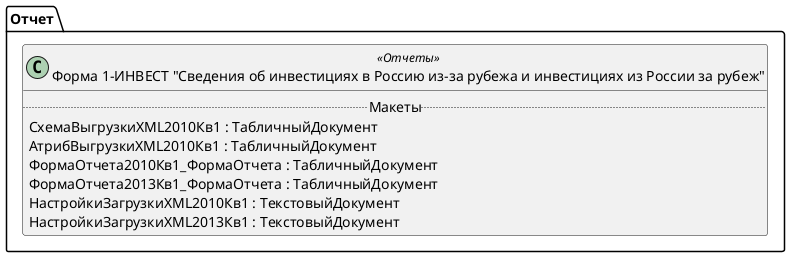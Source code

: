 ﻿@startuml РегламентированныйОтчетСтатистикаФорма1И
'!include templates.wsd
'..\include templates.wsd
class Отчет.РегламентированныйОтчетСтатистикаФорма1И as "Форма 1-ИНВЕСТ "Сведения об инвестициях в Россию из-за рубежа и инвестициях из России за рубеж"" <<Отчеты>>
{
..Макеты..
СхемаВыгрузкиXML2010Кв1 : ТабличныйДокумент
АтрибВыгрузкиXML2010Кв1 : ТабличныйДокумент
ФормаОтчета2010Кв1_ФормаОтчета : ТабличныйДокумент
ФормаОтчета2013Кв1_ФормаОтчета : ТабличныйДокумент
НастройкиЗагрузкиXML2010Кв1 : ТекстовыйДокумент
НастройкиЗагрузкиXML2013Кв1 : ТекстовыйДокумент
}
@enduml
